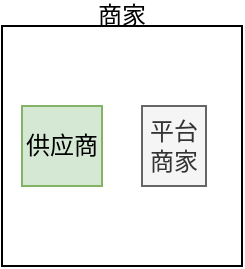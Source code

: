 <mxfile version="21.1.2" type="github">
  <diagram name="第 1 页" id="5mofqKTw62YpgUvq-WKf">
    <mxGraphModel dx="1306" dy="716" grid="1" gridSize="10" guides="1" tooltips="1" connect="1" arrows="1" fold="1" page="1" pageScale="1" pageWidth="827" pageHeight="1169" math="0" shadow="0">
      <root>
        <mxCell id="0" />
        <mxCell id="1" parent="0" />
        <mxCell id="37hSoCgvx9Jy7z0TvU7H-1" value="商家" style="whiteSpace=wrap;html=1;aspect=fixed;labelPosition=center;verticalLabelPosition=top;align=center;verticalAlign=bottom;horizontal=1;spacing=-2;spacingTop=-7;" vertex="1" parent="1">
          <mxGeometry x="40" y="430" width="120" height="120" as="geometry" />
        </mxCell>
        <mxCell id="37hSoCgvx9Jy7z0TvU7H-2" value="供应商" style="whiteSpace=wrap;html=1;direction=south;fillColor=#d5e8d4;strokeColor=#82b366;" vertex="1" parent="1">
          <mxGeometry x="50" y="470" width="40" height="40" as="geometry" />
        </mxCell>
        <mxCell id="37hSoCgvx9Jy7z0TvU7H-3" value="平台商家" style="whiteSpace=wrap;html=1;direction=south;fillColor=#f5f5f5;strokeColor=#666666;fontColor=#333333;aspect=fixed;" vertex="1" parent="1">
          <mxGeometry x="110" y="470" width="32" height="40" as="geometry" />
        </mxCell>
      </root>
    </mxGraphModel>
  </diagram>
</mxfile>
